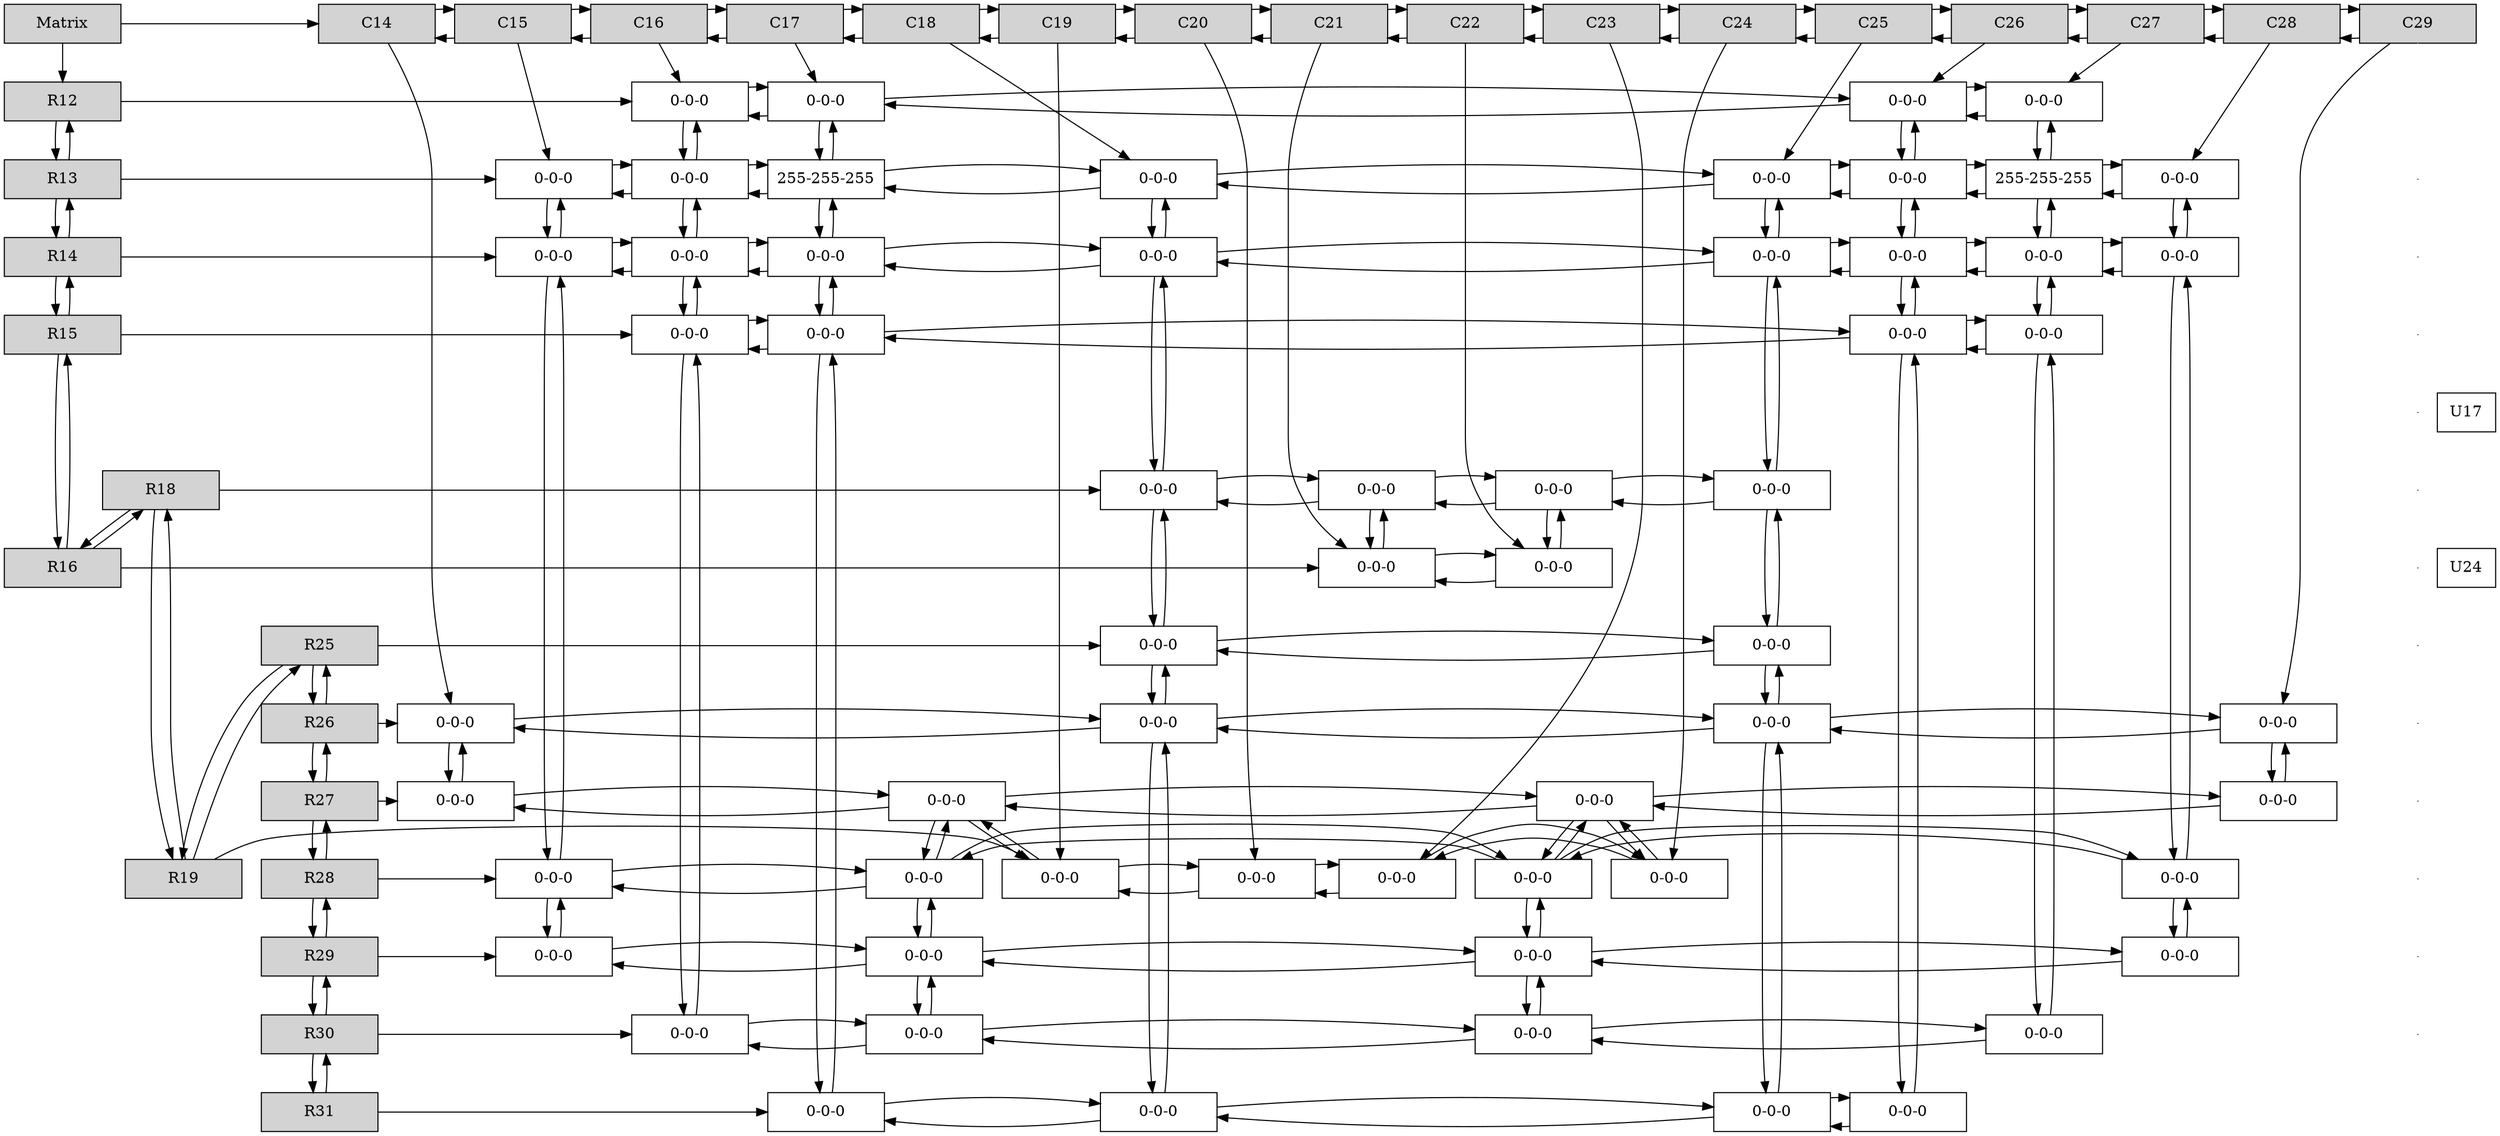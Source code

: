 digraph Sparce_Matrix {
node [shape=box]
Mt[ label = "Matrix", width = 1.5, style = filled, group = 1 ];
e0[ shape = point, width = 0 ];
e1[ shape = point, width = 0 ];
e2[ shape = point, width = 0 ];
e3[ shape = point, width = 0 ];
e4[ shape = point, width = 0 ];
e5[ shape = point, width = 0 ];
e6[ shape = point, width = 0 ];
e7[ shape = point, width = 0 ];
e8[ shape = point, width = 0 ];
e9[ shape = point, width = 0 ];
e10[ shape = point, width = 0 ];
e11[ shape = point, width = 0 ];
U12[label = "R12"    width = 1.5 style = filled, group = 1 ];
Mt->U12;
N16_L12 [label = "0-0-0" width = 1.5, group =18];
U12 -> N16_L12;
A16 -> N16_L12;
N17_L12 [label = "0-0-0" width = 1.5, group =19];
N17_L12 -> N16_L12;
N16_L12 -> N17_L12;
A17 -> N17_L12;
N26_L12 [label = "0-0-0" width = 1.5, group =28];
N26_L12 -> N17_L12;
N17_L12 -> N26_L12;
A26 -> N26_L12;
N27_L12 [label = "0-0-0" width = 1.5, group =29];
N27_L12 -> N26_L12;
N26_L12 -> N27_L12;
A27 -> N27_L12;
{ rank = same; U12;N16_L12;N17_L12;N26_L12;N27_L12;}
U13[label = "R13"    width = 1.5 style = filled, group = 1 ];
U13 -> U12;
U12 -> U13;
N15_L13 [label = "0-0-0" width = 1.5, group =17];
U13 -> N15_L13;
A15 -> N15_L13;
N16_L13 [label = "0-0-0" width = 1.5, group =18];
N16_L13 -> N15_L13;
N15_L13 -> N16_L13;
N16_L13 -> N16_L12;
N16_L12 -> N16_L13;
N17_L13 [label = "255-255-255" width = 1.5, group =19];
N17_L13 -> N16_L13;
N16_L13 -> N17_L13;
N17_L13 -> N17_L12;
N17_L12 -> N17_L13;
N18_L13 [label = "0-0-0" width = 1.5, group =20];
N18_L13 -> N17_L13;
N17_L13 -> N18_L13;
A18 -> N18_L13;
N25_L13 [label = "0-0-0" width = 1.5, group =27];
N25_L13 -> N18_L13;
N18_L13 -> N25_L13;
A25 -> N25_L13;
N26_L13 [label = "0-0-0" width = 1.5, group =28];
N26_L13 -> N25_L13;
N25_L13 -> N26_L13;
N26_L13 -> N26_L12;
N26_L12 -> N26_L13;
N27_L13 [label = "255-255-255" width = 1.5, group =29];
N27_L13 -> N26_L13;
N26_L13 -> N27_L13;
N27_L13 -> N27_L12;
N27_L12 -> N27_L13;
N28_L13 [label = "0-0-0" width = 1.5, group =30];
N28_L13 -> N27_L13;
N27_L13 -> N28_L13;
A28 -> N28_L13;
{ rank = same; U13;N15_L13;N16_L13;N17_L13;N18_L13;N25_L13;N26_L13;N27_L13;N28_L13;}
U14[label = "R14"    width = 1.5 style = filled, group = 1 ];
U14 -> U13;
U13 -> U14;
{ rank = same; U13; e0}
N15_L14 [label = "0-0-0" width = 1.5, group =17];
U14 -> N15_L14;
N15_L14 -> N15_L13;
N15_L13 -> N15_L14;
N16_L14 [label = "0-0-0" width = 1.5, group =18];
N16_L14 -> N15_L14;
N15_L14 -> N16_L14;
N16_L14 -> N16_L13;
N16_L13 -> N16_L14;
N17_L14 [label = "0-0-0" width = 1.5, group =19];
N17_L14 -> N16_L14;
N16_L14 -> N17_L14;
N17_L14 -> N17_L13;
N17_L13 -> N17_L14;
N18_L14 [label = "0-0-0" width = 1.5, group =20];
N18_L14 -> N17_L14;
N17_L14 -> N18_L14;
N18_L14 -> N18_L13;
N18_L13 -> N18_L14;
N25_L14 [label = "0-0-0" width = 1.5, group =27];
N25_L14 -> N18_L14;
N18_L14 -> N25_L14;
N25_L14 -> N25_L13;
N25_L13 -> N25_L14;
N26_L14 [label = "0-0-0" width = 1.5, group =28];
N26_L14 -> N25_L14;
N25_L14 -> N26_L14;
N26_L14 -> N26_L13;
N26_L13 -> N26_L14;
N27_L14 [label = "0-0-0" width = 1.5, group =29];
N27_L14 -> N26_L14;
N26_L14 -> N27_L14;
N27_L14 -> N27_L13;
N27_L13 -> N27_L14;
N28_L14 [label = "0-0-0" width = 1.5, group =30];
N28_L14 -> N27_L14;
N27_L14 -> N28_L14;
N28_L14 -> N28_L13;
N28_L13 -> N28_L14;
{ rank = same; U14;N15_L14;N16_L14;N17_L14;N18_L14;N25_L14;N26_L14;N27_L14;N28_L14;}
U15[label = "R15"    width = 1.5 style = filled, group = 1 ];
U15 -> U14;
U14 -> U15;
{ rank = same; U14; e1}
N16_L15 [label = "0-0-0" width = 1.5, group =18];
U15 -> N16_L15;
N16_L15 -> N16_L14;
N16_L14 -> N16_L15;
N17_L15 [label = "0-0-0" width = 1.5, group =19];
N17_L15 -> N16_L15;
N16_L15 -> N17_L15;
N17_L15 -> N17_L14;
N17_L14 -> N17_L15;
N26_L15 [label = "0-0-0" width = 1.5, group =28];
N26_L15 -> N17_L15;
N17_L15 -> N26_L15;
N26_L15 -> N26_L14;
N26_L14 -> N26_L15;
N27_L15 [label = "0-0-0" width = 1.5, group =29];
N27_L15 -> N26_L15;
N26_L15 -> N27_L15;
N27_L15 -> N27_L14;
N27_L14 -> N27_L15;
{ rank = same; U15;N16_L15;N17_L15;N26_L15;N27_L15;}
U16[label = "R16"    width = 1.5 style = filled, group = 1 ];
U16 -> U15;
U15 -> U16;
{ rank = same; U15; e2}
N21_L16 [label = "0-0-0" width = 1.5, group =23];
U16 -> N21_L16;
A21 -> N21_L16;
N22_L16 [label = "0-0-0" width = 1.5, group =24];
N22_L16 -> N21_L16;
N21_L16 -> N22_L16;
A22 -> N22_L16;
{ rank = same; U16;N21_L16;N22_L16;}
U18[label = "R18"    width = 1.5 style = filled, group = 1 ];
U18 -> U16;
U16 -> U18;
{ rank = same; U17; e3}
N18_L18 [label = "0-0-0" width = 1.5, group =20];
U18 -> N18_L18;
N18_L18 -> N18_L14;
N18_L14 -> N18_L18;
N21_L18 [label = "0-0-0" width = 1.5, group =23];
N21_L18 -> N18_L18;
N18_L18 -> N21_L18;
N21_L18 -> N21_L16;
N21_L16 -> N21_L18;
N22_L18 [label = "0-0-0" width = 1.5, group =24];
N22_L18 -> N21_L18;
N21_L18 -> N22_L18;
N22_L18 -> N22_L16;
N22_L16 -> N22_L18;
N25_L18 [label = "0-0-0" width = 1.5, group =27];
N25_L18 -> N22_L18;
N22_L18 -> N25_L18;
N25_L18 -> N25_L14;
N25_L14 -> N25_L18;
{ rank = same; U18;N18_L18;N21_L18;N22_L18;N25_L18;}
U19[label = "R19"    width = 1.5 style = filled, group = 1 ];
U19 -> U18;
U18 -> U19;
{ rank = same; U18; e4}
N19_L19 [label = "0-0-0" width = 1.5, group =21];
U19 -> N19_L19;
A19 -> N19_L19;
N20_L19 [label = "0-0-0" width = 1.5, group =22];
N20_L19 -> N19_L19;
N19_L19 -> N20_L19;
A20 -> N20_L19;
N23_L19 [label = "0-0-0" width = 1.5, group =25];
N23_L19 -> N20_L19;
N20_L19 -> N23_L19;
A23 -> N23_L19;
N24_L19 [label = "0-0-0" width = 1.5, group =26];
N24_L19 -> N23_L19;
N23_L19 -> N24_L19;
A24 -> N24_L19;
{ rank = same; U19;N19_L19;N20_L19;N23_L19;N24_L19;}
U25[label = "R25"    width = 1.5 style = filled, group = 1 ];
U25 -> U19;
U19 -> U25;
{ rank = same; U24; e5}
N18_L25 [label = "0-0-0" width = 1.5, group =20];
U25 -> N18_L25;
N18_L25 -> N18_L18;
N18_L18 -> N18_L25;
N25_L25 [label = "0-0-0" width = 1.5, group =27];
N25_L25 -> N18_L25;
N18_L25 -> N25_L25;
N25_L25 -> N25_L18;
N25_L18 -> N25_L25;
{ rank = same; U25;N18_L25;N25_L25;}
U26[label = "R26"    width = 1.5 style = filled, group = 1 ];
U26 -> U25;
U25 -> U26;
{ rank = same; U25; e6}
N14_L26 [label = "0-0-0" width = 1.5, group =16];
U26 -> N14_L26;
A14 -> N14_L26;
N18_L26 [label = "0-0-0" width = 1.5, group =20];
N18_L26 -> N14_L26;
N14_L26 -> N18_L26;
N18_L26 -> N18_L25;
N18_L25 -> N18_L26;
N25_L26 [label = "0-0-0" width = 1.5, group =27];
N25_L26 -> N18_L26;
N18_L26 -> N25_L26;
N25_L26 -> N25_L25;
N25_L25 -> N25_L26;
N29_L26 [label = "0-0-0" width = 1.5, group =31];
N29_L26 -> N25_L26;
N25_L26 -> N29_L26;
A29 -> N29_L26;
{ rank = same; U26;N14_L26;N18_L26;N25_L26;N29_L26;}
U27[label = "R27"    width = 1.5 style = filled, group = 1 ];
U27 -> U26;
U26 -> U27;
{ rank = same; U26; e7}
N14_L27 [label = "0-0-0" width = 1.5, group =16];
U27 -> N14_L27;
N14_L27 -> N14_L26;
N14_L26 -> N14_L27;
N19_L27 [label = "0-0-0" width = 1.5, group =21];
N19_L27 -> N14_L27;
N14_L27 -> N19_L27;
N19_L27 -> N19_L19;
N19_L19 -> N19_L27;
N24_L27 [label = "0-0-0" width = 1.5, group =26];
N24_L27 -> N19_L27;
N19_L27 -> N24_L27;
N24_L27 -> N24_L19;
N24_L19 -> N24_L27;
N29_L27 [label = "0-0-0" width = 1.5, group =31];
N29_L27 -> N24_L27;
N24_L27 -> N29_L27;
N29_L27 -> N29_L26;
N29_L26 -> N29_L27;
{ rank = same; U27;N14_L27;N19_L27;N24_L27;N29_L27;}
U28[label = "R28"    width = 1.5 style = filled, group = 1 ];
U28 -> U27;
U27 -> U28;
{ rank = same; U27; e8}
N15_L28 [label = "0-0-0" width = 1.5, group =17];
U28 -> N15_L28;
N15_L28 -> N15_L14;
N15_L14 -> N15_L28;
N19_L28 [label = "0-0-0" width = 1.5, group =21];
N19_L28 -> N15_L28;
N15_L28 -> N19_L28;
N19_L28 -> N19_L27;
N19_L27 -> N19_L28;
N24_L28 [label = "0-0-0" width = 1.5, group =26];
N24_L28 -> N19_L28;
N19_L28 -> N24_L28;
N24_L28 -> N24_L27;
N24_L27 -> N24_L28;
N28_L28 [label = "0-0-0" width = 1.5, group =30];
N28_L28 -> N24_L28;
N24_L28 -> N28_L28;
N28_L28 -> N28_L14;
N28_L14 -> N28_L28;
{ rank = same; U28;N15_L28;N19_L28;N24_L28;N28_L28;}
U29[label = "R29"    width = 1.5 style = filled, group = 1 ];
U29 -> U28;
U28 -> U29;
{ rank = same; U28; e9}
N15_L29 [label = "0-0-0" width = 1.5, group =17];
U29 -> N15_L29;
N15_L29 -> N15_L28;
N15_L28 -> N15_L29;
N19_L29 [label = "0-0-0" width = 1.5, group =21];
N19_L29 -> N15_L29;
N15_L29 -> N19_L29;
N19_L29 -> N19_L28;
N19_L28 -> N19_L29;
N24_L29 [label = "0-0-0" width = 1.5, group =26];
N24_L29 -> N19_L29;
N19_L29 -> N24_L29;
N24_L29 -> N24_L28;
N24_L28 -> N24_L29;
N28_L29 [label = "0-0-0" width = 1.5, group =30];
N28_L29 -> N24_L29;
N24_L29 -> N28_L29;
N28_L29 -> N28_L28;
N28_L28 -> N28_L29;
{ rank = same; U29;N15_L29;N19_L29;N24_L29;N28_L29;}
U30[label = "R30"    width = 1.5 style = filled, group = 1 ];
U30 -> U29;
U29 -> U30;
{ rank = same; U29; e10}
N16_L30 [label = "0-0-0" width = 1.5, group =18];
U30 -> N16_L30;
N16_L30 -> N16_L15;
N16_L15 -> N16_L30;
N19_L30 [label = "0-0-0" width = 1.5, group =21];
N19_L30 -> N16_L30;
N16_L30 -> N19_L30;
N19_L30 -> N19_L29;
N19_L29 -> N19_L30;
N24_L30 [label = "0-0-0" width = 1.5, group =26];
N24_L30 -> N19_L30;
N19_L30 -> N24_L30;
N24_L30 -> N24_L29;
N24_L29 -> N24_L30;
N27_L30 [label = "0-0-0" width = 1.5, group =29];
N27_L30 -> N24_L30;
N24_L30 -> N27_L30;
N27_L30 -> N27_L15;
N27_L15 -> N27_L30;
{ rank = same; U30;N16_L30;N19_L30;N24_L30;N27_L30;}
U31[label = "R31"    width = 1.5 style = filled, group = 1 ];
U31 -> U30;
U30 -> U31;
{ rank = same; U30; e11}
N17_L31 [label = "0-0-0" width = 1.5, group =19];
U31 -> N17_L31;
N17_L31 -> N17_L15;
N17_L15 -> N17_L31;
N18_L31 [label = "0-0-0" width = 1.5, group =20];
N18_L31 -> N17_L31;
N17_L31 -> N18_L31;
N18_L31 -> N18_L26;
N18_L26 -> N18_L31;
N25_L31 [label = "0-0-0" width = 1.5, group =27];
N25_L31 -> N18_L31;
N18_L31 -> N25_L31;
N25_L31 -> N25_L26;
N25_L26 -> N25_L31;
N26_L31 [label = "0-0-0" width = 1.5, group =28];
N26_L31 -> N25_L31;
N25_L31 -> N26_L31;
N26_L31 -> N26_L15;
N26_L15 -> N26_L31;
{ rank = same; U31;N17_L31;N18_L31;N25_L31;N26_L31;}
A14[label ="C14" width = 1.5 style = filled, group =2];
Mt->A14;
A15[label ="C15" width = 1.5 style = filled, group =3];
A15->A14;
A14->A15;
A16[label ="C16" width = 1.5 style = filled, group =4];
A16->A15;
A15->A16;
A17[label ="C17" width = 1.5 style = filled, group =5];
A17->A16;
A16->A17;
A18[label ="C18" width = 1.5 style = filled, group =6];
A18->A17;
A17->A18;
A19[label ="C19" width = 1.5 style = filled, group =7];
A19->A18;
A18->A19;
A20[label ="C20" width = 1.5 style = filled, group =8];
A20->A19;
A19->A20;
A21[label ="C21" width = 1.5 style = filled, group =9];
A21->A20;
A20->A21;
A22[label ="C22" width = 1.5 style = filled, group =10];
A22->A21;
A21->A22;
A23[label ="C23" width = 1.5 style = filled, group =11];
A23->A22;
A22->A23;
A24[label ="C24" width = 1.5 style = filled, group =12];
A24->A23;
A23->A24;
A25[label ="C25" width = 1.5 style = filled, group =13];
A25->A24;
A24->A25;
A26[label ="C26" width = 1.5 style = filled, group =14];
A26->A25;
A25->A26;
A27[label ="C27" width = 1.5 style = filled, group =15];
A27->A26;
A26->A27;
A28[label ="C28" width = 1.5 style = filled, group =16];
A28->A27;
A27->A28;
A29[label ="C29" width = 1.5 style = filled, group =17];
A29->A28;
A28->A29;
{ rank = same; Mt; A14; A15; A16; A17; A18; A19; A20; A21; A22; A23; A24; A25; A26; A27; A28; A29; }
A29-> e0[ dir = none, color = "white" ];
e0-> e1[ dir = none, color = "white" ];
e1-> e2[ dir = none, color = "white" ];
e2-> e3[ dir = none, color = "white" ];
e3-> e4[ dir = none, color = "white" ];
e4-> e5[ dir = none, color = "white" ];
e5-> e6[ dir = none, color = "white" ];
e6-> e7[ dir = none, color = "white" ];
e7-> e8[ dir = none, color = "white" ];
e8-> e9[ dir = none, color = "white" ];
e9-> e10[ dir = none, color = "white" ];
e10-> e11[ dir = none, color = "white" ];
}
